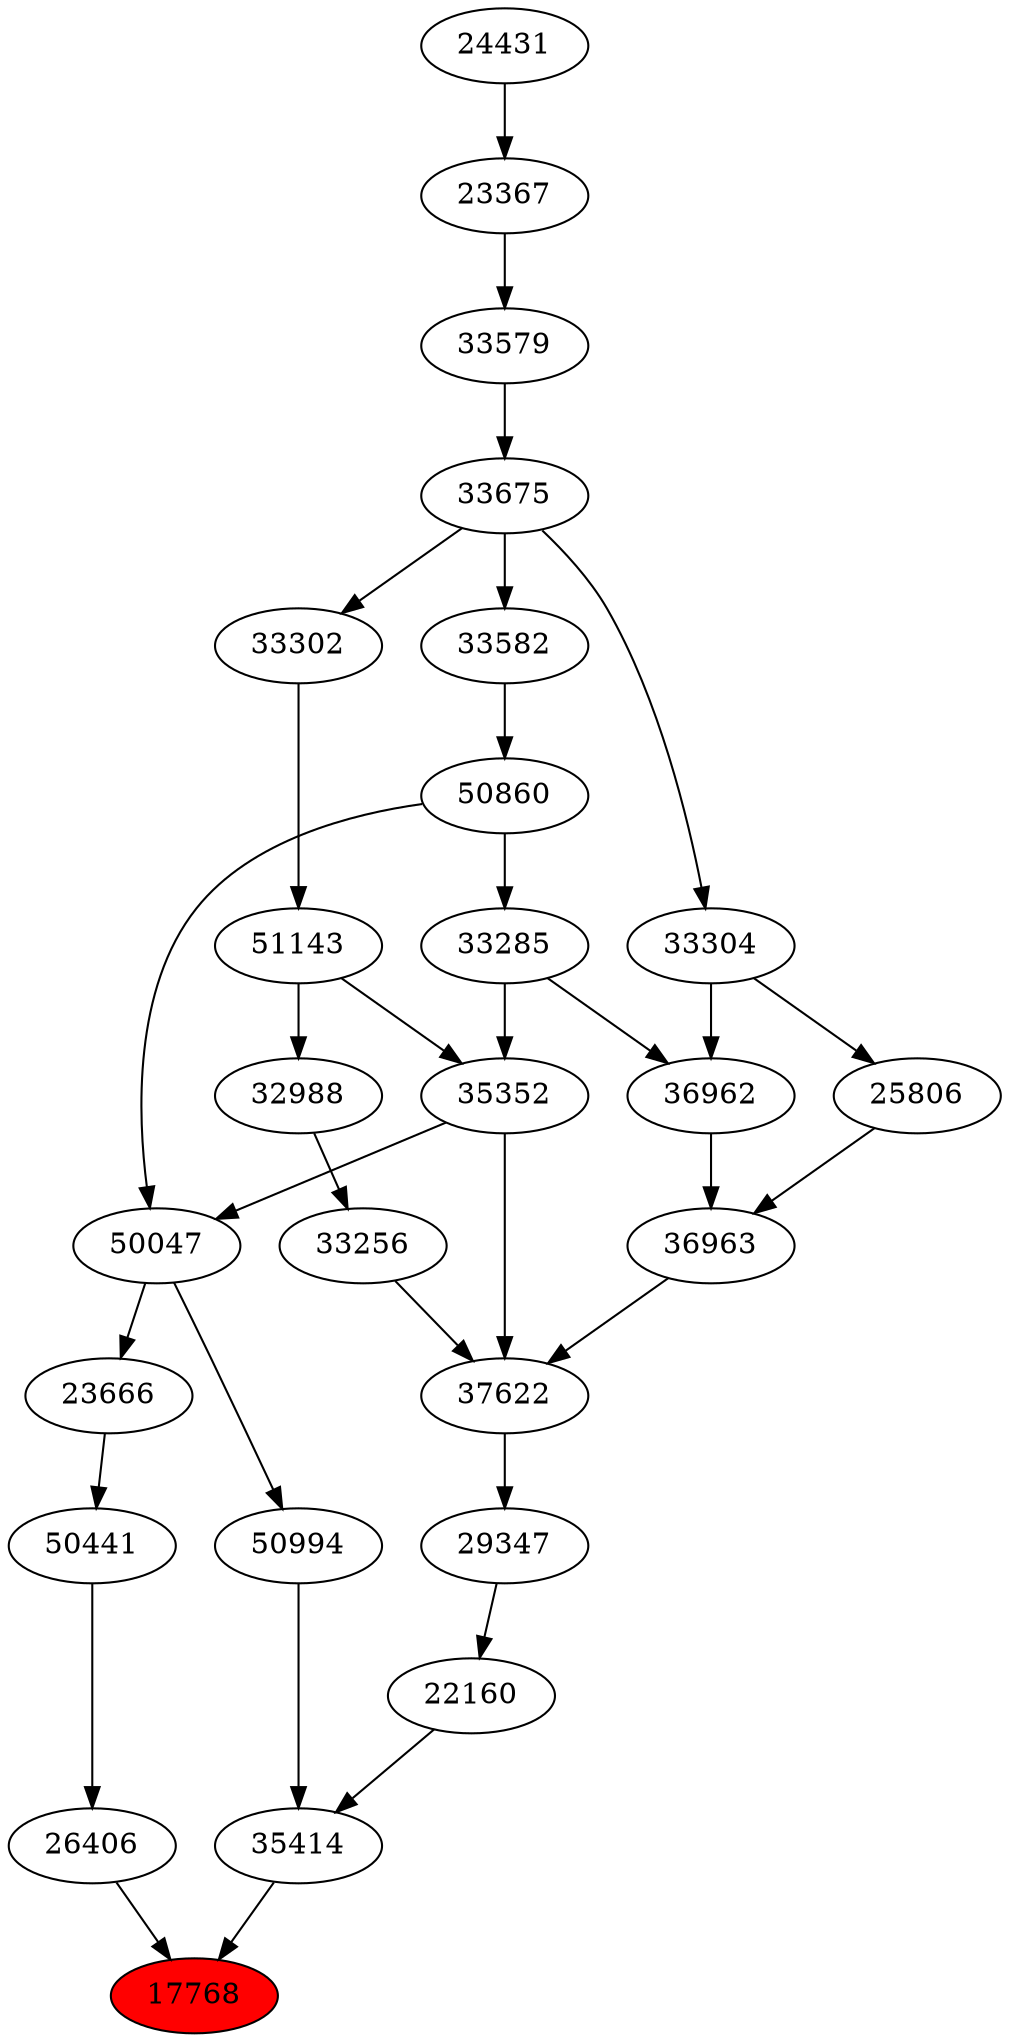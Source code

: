 strict digraph{ 
17768 [label="17768" fillcolor=red style=filled]
35414 -> 17768
26406 -> 17768
35414 [label="35414"]
22160 -> 35414
50994 -> 35414
26406 [label="26406"]
50441 -> 26406
22160 [label="22160"]
29347 -> 22160
50994 [label="50994"]
50047 -> 50994
50441 [label="50441"]
23666 -> 50441
29347 [label="29347"]
37622 -> 29347
50047 [label="50047"]
35352 -> 50047
50860 -> 50047
23666 [label="23666"]
50047 -> 23666
37622 [label="37622"]
36963 -> 37622
35352 -> 37622
33256 -> 37622
35352 [label="35352"]
33285 -> 35352
51143 -> 35352
50860 [label="50860"]
33582 -> 50860
36963 [label="36963"]
36962 -> 36963
25806 -> 36963
33256 [label="33256"]
32988 -> 33256
33285 [label="33285"]
50860 -> 33285
51143 [label="51143"]
33302 -> 51143
33582 [label="33582"]
33675 -> 33582
36962 [label="36962"]
33285 -> 36962
33304 -> 36962
25806 [label="25806"]
33304 -> 25806
32988 [label="32988"]
51143 -> 32988
33302 [label="33302"]
33675 -> 33302
33675 [label="33675"]
33579 -> 33675
33304 [label="33304"]
33675 -> 33304
33579 [label="33579"]
23367 -> 33579
23367 [label="23367"]
24431 -> 23367
24431 [label="24431"]
}